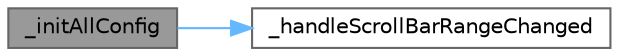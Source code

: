 digraph "_initAllConfig"
{
 // LATEX_PDF_SIZE
  bgcolor="transparent";
  edge [fontname=Helvetica,fontsize=10,labelfontname=Helvetica,labelfontsize=10];
  node [fontname=Helvetica,fontsize=10,shape=box,height=0.2,width=0.4];
  rankdir="LR";
  Node1 [id="Node000001",label="_initAllConfig",height=0.2,width=0.4,color="gray40", fillcolor="grey60", style="filled", fontcolor="black",tooltip="初始化所有配置"];
  Node1 -> Node2 [id="edge1_Node000001_Node000002",color="steelblue1",style="solid",tooltip=" "];
  Node2 [id="Node000002",label="_handleScrollBarRangeChanged",height=0.2,width=0.4,color="grey40", fillcolor="white", style="filled",URL="$class_ela_scroll_bar_private.html#a6654f97ba5160f18eb0d8216d5a8c168",tooltip="处理滚动条范围变化"];
}
